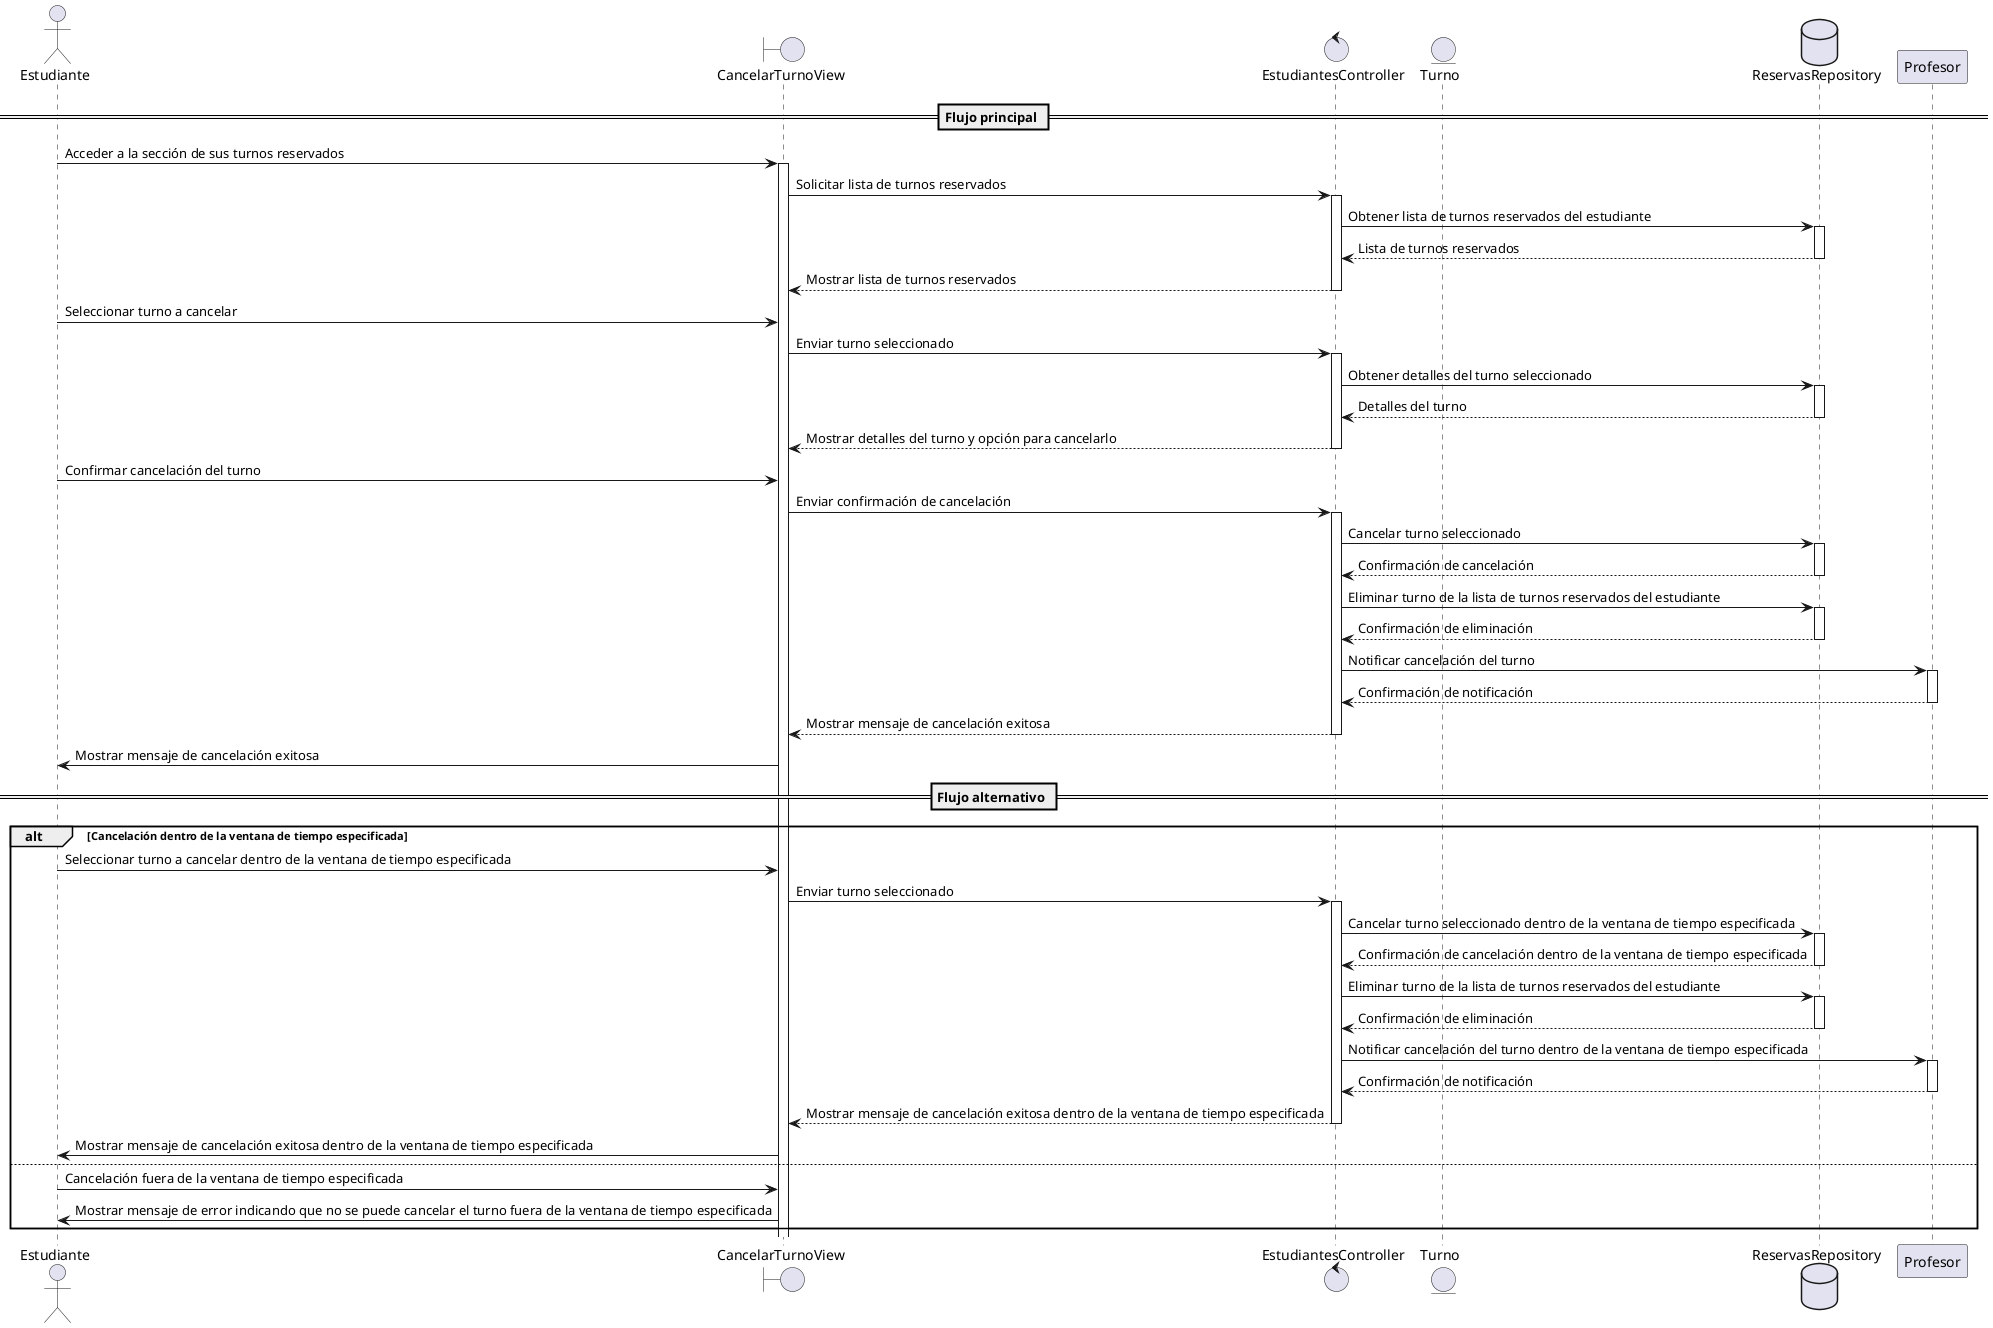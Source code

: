 @startuml
actor Estudiante
boundary "CancelarTurnoView" as View
control "EstudiantesController" as Controller
entity "Turno" as Turno
database "ReservasRepository" as Repository
participant Profesor

== Flujo principal ==
Estudiante -> View : Acceder a la sección de sus turnos reservados
activate View
View -> Controller : Solicitar lista de turnos reservados
activate Controller
Controller -> Repository : Obtener lista de turnos reservados del estudiante
activate Repository
Repository --> Controller : Lista de turnos reservados
deactivate Repository
Controller --> View : Mostrar lista de turnos reservados
deactivate Controller
Estudiante -> View : Seleccionar turno a cancelar
View -> Controller : Enviar turno seleccionado
activate Controller
Controller -> Repository : Obtener detalles del turno seleccionado
activate Repository
Repository --> Controller : Detalles del turno
deactivate Repository
Controller --> View : Mostrar detalles del turno y opción para cancelarlo
deactivate Controller
Estudiante -> View : Confirmar cancelación del turno
View -> Controller : Enviar confirmación de cancelación
activate Controller
Controller -> Repository : Cancelar turno seleccionado
activate Repository
Repository --> Controller : Confirmación de cancelación
deactivate Repository
Controller -> Repository : Eliminar turno de la lista de turnos reservados del estudiante
activate Repository
Repository --> Controller : Confirmación de eliminación
deactivate Repository
Controller -> Profesor : Notificar cancelación del turno
activate Profesor
Profesor --> Controller : Confirmación de notificación
deactivate Profesor
Controller --> View : Mostrar mensaje de cancelación exitosa
deactivate Controller
View -> Estudiante : Mostrar mensaje de cancelación exitosa

== Flujo alternativo ==
alt Cancelación dentro de la ventana de tiempo especificada
    Estudiante -> View : Seleccionar turno a cancelar dentro de la ventana de tiempo especificada
    View -> Controller : Enviar turno seleccionado
    activate Controller
    Controller -> Repository : Cancelar turno seleccionado dentro de la ventana de tiempo especificada
    activate Repository
    Repository --> Controller : Confirmación de cancelación dentro de la ventana de tiempo especificada
    deactivate Repository
    Controller -> Repository : Eliminar turno de la lista de turnos reservados del estudiante
    activate Repository
    Repository --> Controller : Confirmación de eliminación
    deactivate Repository
    Controller -> Profesor : Notificar cancelación del turno dentro de la ventana de tiempo especificada
    activate Profesor
    Profesor --> Controller : Confirmación de notificación
    deactivate Profesor
    Controller --> View : Mostrar mensaje de cancelación exitosa dentro de la ventana de tiempo especificada
    deactivate Controller
    View -> Estudiante : Mostrar mensaje de cancelación exitosa dentro de la ventana de tiempo especificada
else
    Estudiante -> View : Cancelación fuera de la ventana de tiempo especificada
    View -> Estudiante : Mostrar mensaje de error indicando que no se puede cancelar el turno fuera de la ventana de tiempo especificada
end

@enduml
